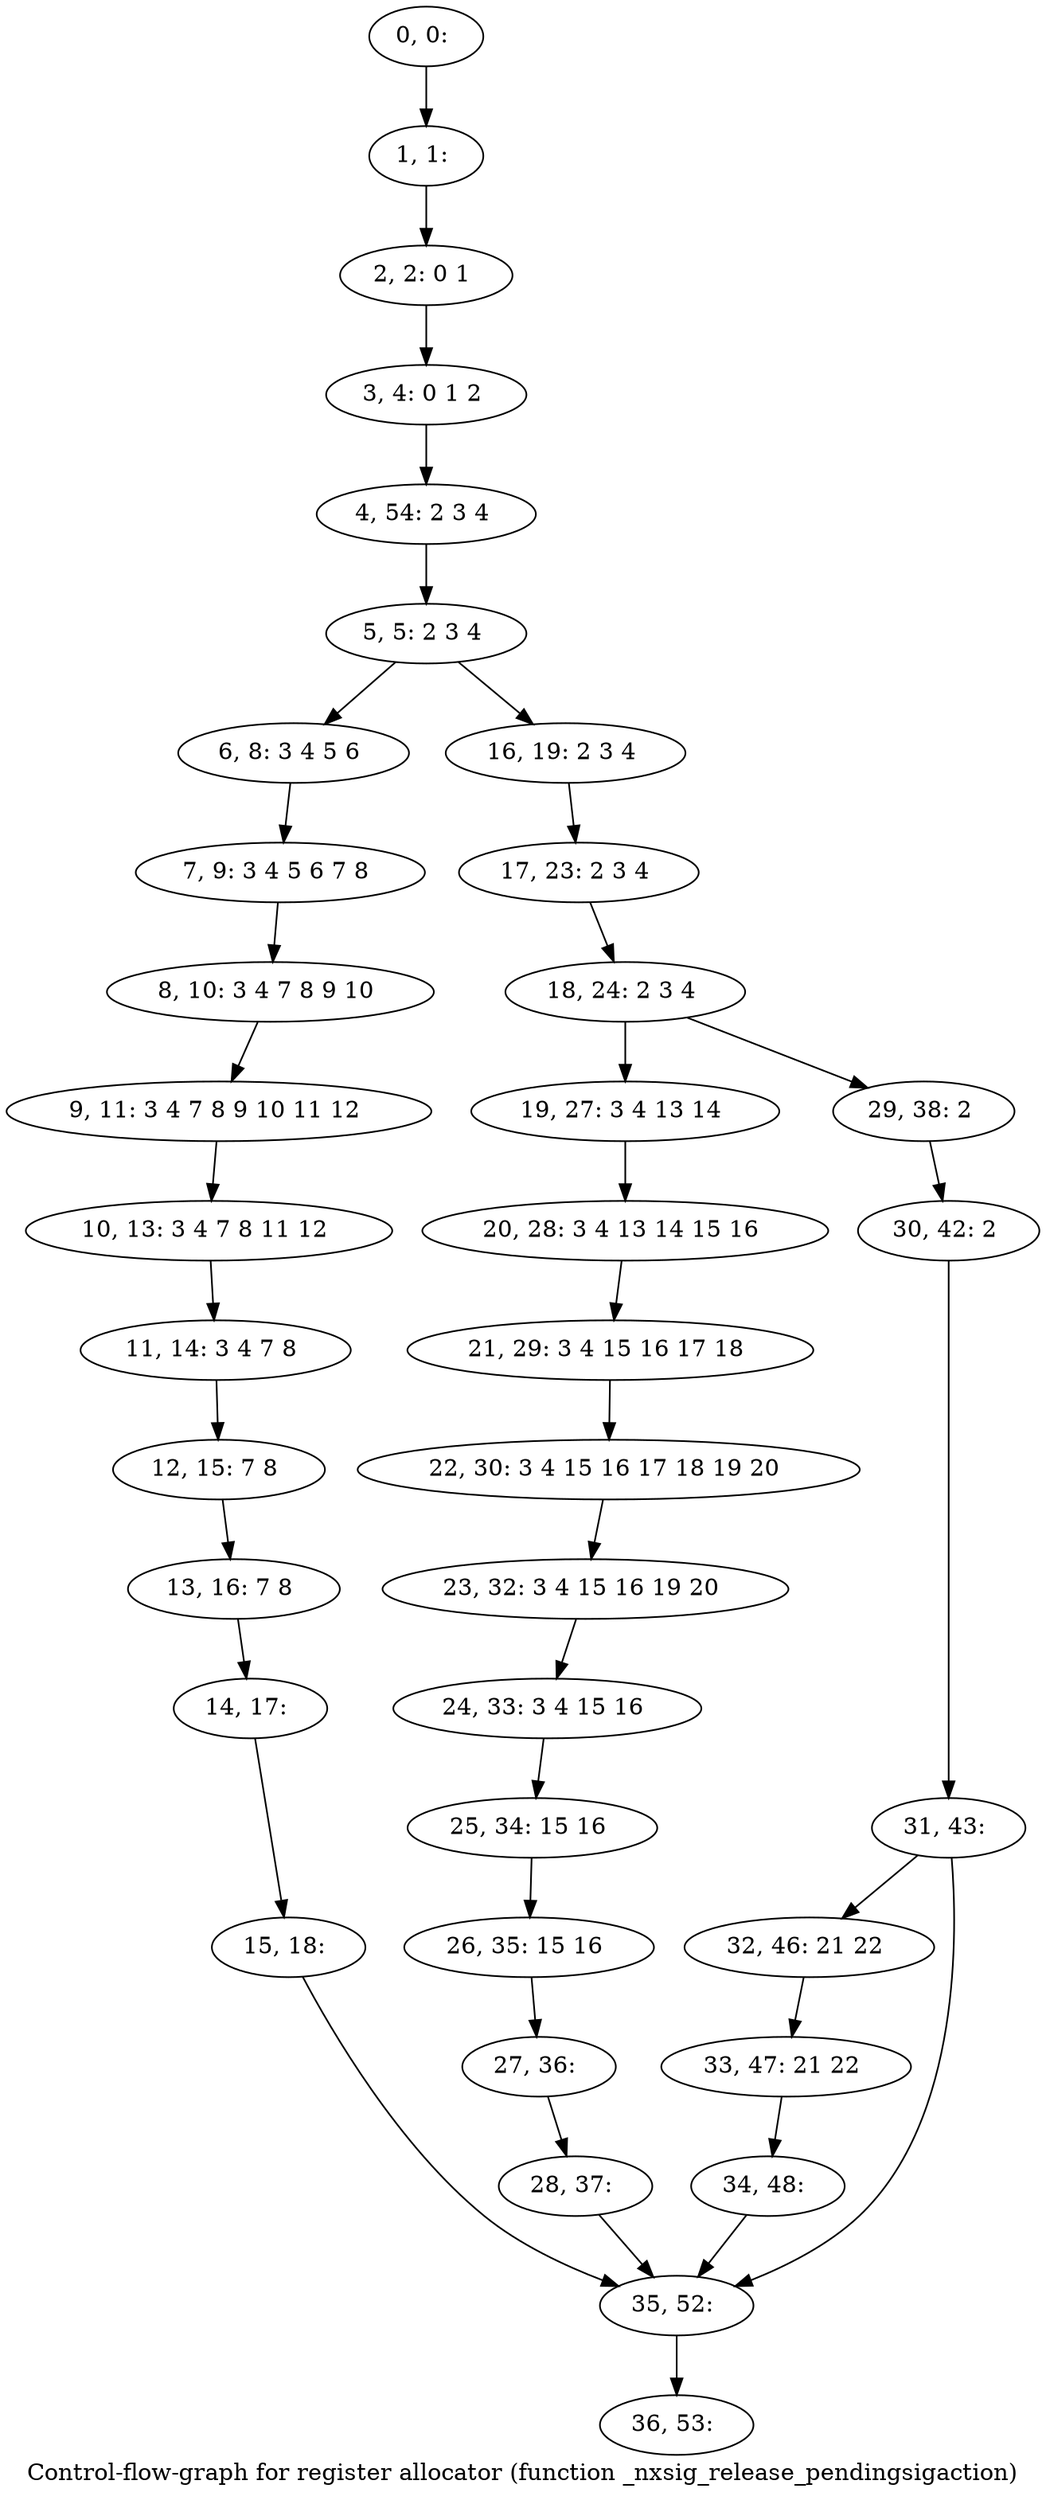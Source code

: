 digraph G {
graph [label="Control-flow-graph for register allocator (function _nxsig_release_pendingsigaction)"]
0[label="0, 0: "];
1[label="1, 1: "];
2[label="2, 2: 0 1 "];
3[label="3, 4: 0 1 2 "];
4[label="4, 54: 2 3 4 "];
5[label="5, 5: 2 3 4 "];
6[label="6, 8: 3 4 5 6 "];
7[label="7, 9: 3 4 5 6 7 8 "];
8[label="8, 10: 3 4 7 8 9 10 "];
9[label="9, 11: 3 4 7 8 9 10 11 12 "];
10[label="10, 13: 3 4 7 8 11 12 "];
11[label="11, 14: 3 4 7 8 "];
12[label="12, 15: 7 8 "];
13[label="13, 16: 7 8 "];
14[label="14, 17: "];
15[label="15, 18: "];
16[label="16, 19: 2 3 4 "];
17[label="17, 23: 2 3 4 "];
18[label="18, 24: 2 3 4 "];
19[label="19, 27: 3 4 13 14 "];
20[label="20, 28: 3 4 13 14 15 16 "];
21[label="21, 29: 3 4 15 16 17 18 "];
22[label="22, 30: 3 4 15 16 17 18 19 20 "];
23[label="23, 32: 3 4 15 16 19 20 "];
24[label="24, 33: 3 4 15 16 "];
25[label="25, 34: 15 16 "];
26[label="26, 35: 15 16 "];
27[label="27, 36: "];
28[label="28, 37: "];
29[label="29, 38: 2 "];
30[label="30, 42: 2 "];
31[label="31, 43: "];
32[label="32, 46: 21 22 "];
33[label="33, 47: 21 22 "];
34[label="34, 48: "];
35[label="35, 52: "];
36[label="36, 53: "];
0->1 ;
1->2 ;
2->3 ;
3->4 ;
4->5 ;
5->6 ;
5->16 ;
6->7 ;
7->8 ;
8->9 ;
9->10 ;
10->11 ;
11->12 ;
12->13 ;
13->14 ;
14->15 ;
15->35 ;
16->17 ;
17->18 ;
18->19 ;
18->29 ;
19->20 ;
20->21 ;
21->22 ;
22->23 ;
23->24 ;
24->25 ;
25->26 ;
26->27 ;
27->28 ;
28->35 ;
29->30 ;
30->31 ;
31->32 ;
31->35 ;
32->33 ;
33->34 ;
34->35 ;
35->36 ;
}
